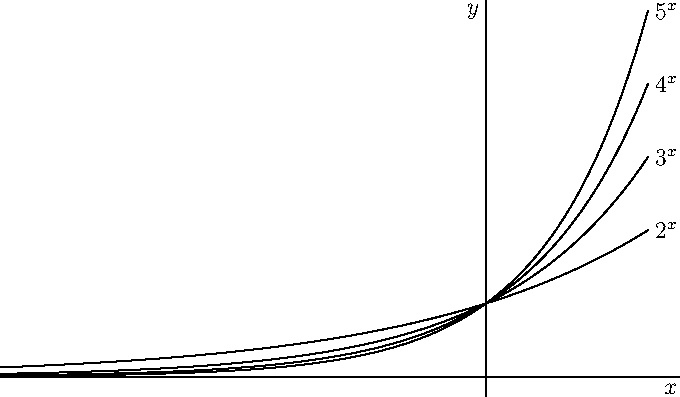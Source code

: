 size(12cm,7cm,IgnoreAspect);
import graph;
xaxis("$x$");
yaxis("$y$");
real f1(real x) {return 2^x;}
draw(graph(f1,-3,1));
real f2(real x) {return 3^x;}
draw(graph(f2,-3,1));
real f3(real x) {return 4^x;}
draw(graph(f3,-3,1));
real f4(real x) {return 5^x;}
draw(graph(f4,-3,1));
label("$2^x$",(1,2),E);
label("$3^x$",(1,3),E);
label("$4^x$",(1,4),E);
label("$5^x$",(1,5),E);
